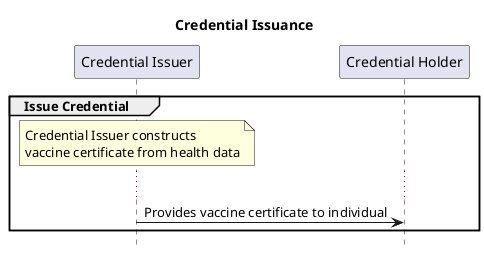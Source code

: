 @startuml

title Credential Issuance
hide footbox
participant "Credential Issuer" as CI
participant "Credential Holder" as Holder

group Issue Credential
    note over CI
    Credential Issuer constructs
    vaccine certificate from health data
    end note
    ...
    "CI" -> "Holder" : Provides vaccine certificate to individual
end
@enduml